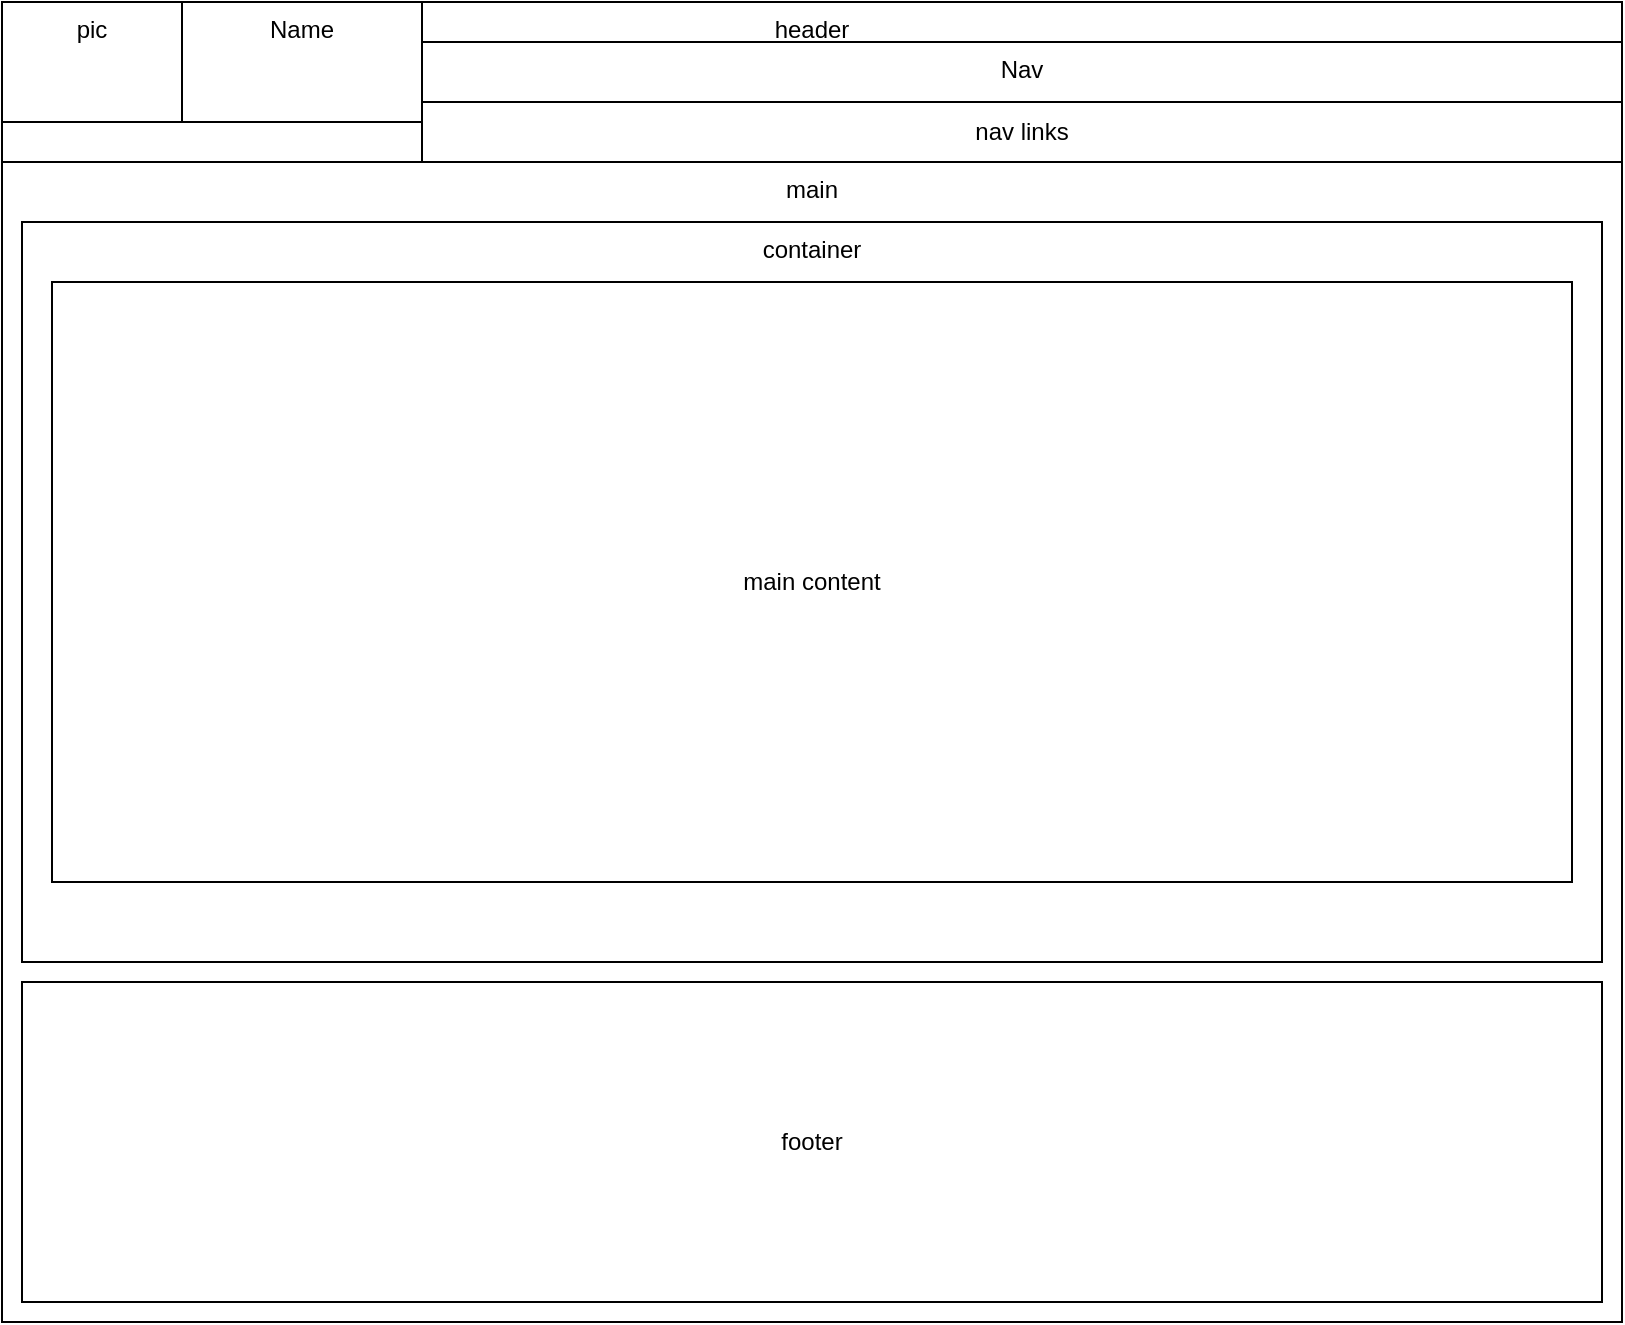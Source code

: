 <mxfile version="24.2.1" type="device">
  <diagram name="Page-1" id="oFh8oSE_6ko3xuqYzXlO">
    <mxGraphModel dx="954" dy="1682" grid="1" gridSize="10" guides="1" tooltips="1" connect="1" arrows="1" fold="1" page="1" pageScale="1" pageWidth="827" pageHeight="1169" math="0" shadow="0">
      <root>
        <mxCell id="0" />
        <mxCell id="1" parent="0" />
        <mxCell id="j3WwWkMq5Dpbmpf2_0sx-2" value="header" style="rounded=0;whiteSpace=wrap;html=1;verticalAlign=top;" vertex="1" parent="1">
          <mxGeometry x="10" y="-1160" width="810" height="80" as="geometry" />
        </mxCell>
        <mxCell id="j3WwWkMq5Dpbmpf2_0sx-3" value="pic" style="rounded=0;whiteSpace=wrap;html=1;verticalAlign=top;" vertex="1" parent="1">
          <mxGeometry x="10" y="-1160" width="90" height="60" as="geometry" />
        </mxCell>
        <mxCell id="j3WwWkMq5Dpbmpf2_0sx-4" value="Name" style="rounded=0;whiteSpace=wrap;html=1;verticalAlign=top;" vertex="1" parent="1">
          <mxGeometry x="100" y="-1160" width="120" height="60" as="geometry" />
        </mxCell>
        <mxCell id="j3WwWkMq5Dpbmpf2_0sx-5" value="Nav" style="rounded=0;whiteSpace=wrap;html=1;verticalAlign=top;" vertex="1" parent="1">
          <mxGeometry x="220" y="-1140" width="600" height="60" as="geometry" />
        </mxCell>
        <mxCell id="j3WwWkMq5Dpbmpf2_0sx-6" value="nav links" style="rounded=0;whiteSpace=wrap;html=1;" vertex="1" parent="1">
          <mxGeometry x="220" y="-1110" width="600" height="30" as="geometry" />
        </mxCell>
        <mxCell id="j3WwWkMq5Dpbmpf2_0sx-7" value="main" style="rounded=0;whiteSpace=wrap;html=1;verticalAlign=top;" vertex="1" parent="1">
          <mxGeometry x="10" y="-1080" width="810" height="580" as="geometry" />
        </mxCell>
        <mxCell id="j3WwWkMq5Dpbmpf2_0sx-9" value="container" style="rounded=0;whiteSpace=wrap;html=1;verticalAlign=top;" vertex="1" parent="1">
          <mxGeometry x="20" y="-1050" width="790" height="370" as="geometry" />
        </mxCell>
        <mxCell id="j3WwWkMq5Dpbmpf2_0sx-11" value="main content" style="rounded=0;whiteSpace=wrap;html=1;" vertex="1" parent="1">
          <mxGeometry x="35" y="-1020" width="760" height="300" as="geometry" />
        </mxCell>
        <mxCell id="j3WwWkMq5Dpbmpf2_0sx-12" value="footer" style="rounded=0;whiteSpace=wrap;html=1;" vertex="1" parent="1">
          <mxGeometry x="20" y="-670" width="790" height="160" as="geometry" />
        </mxCell>
      </root>
    </mxGraphModel>
  </diagram>
</mxfile>
